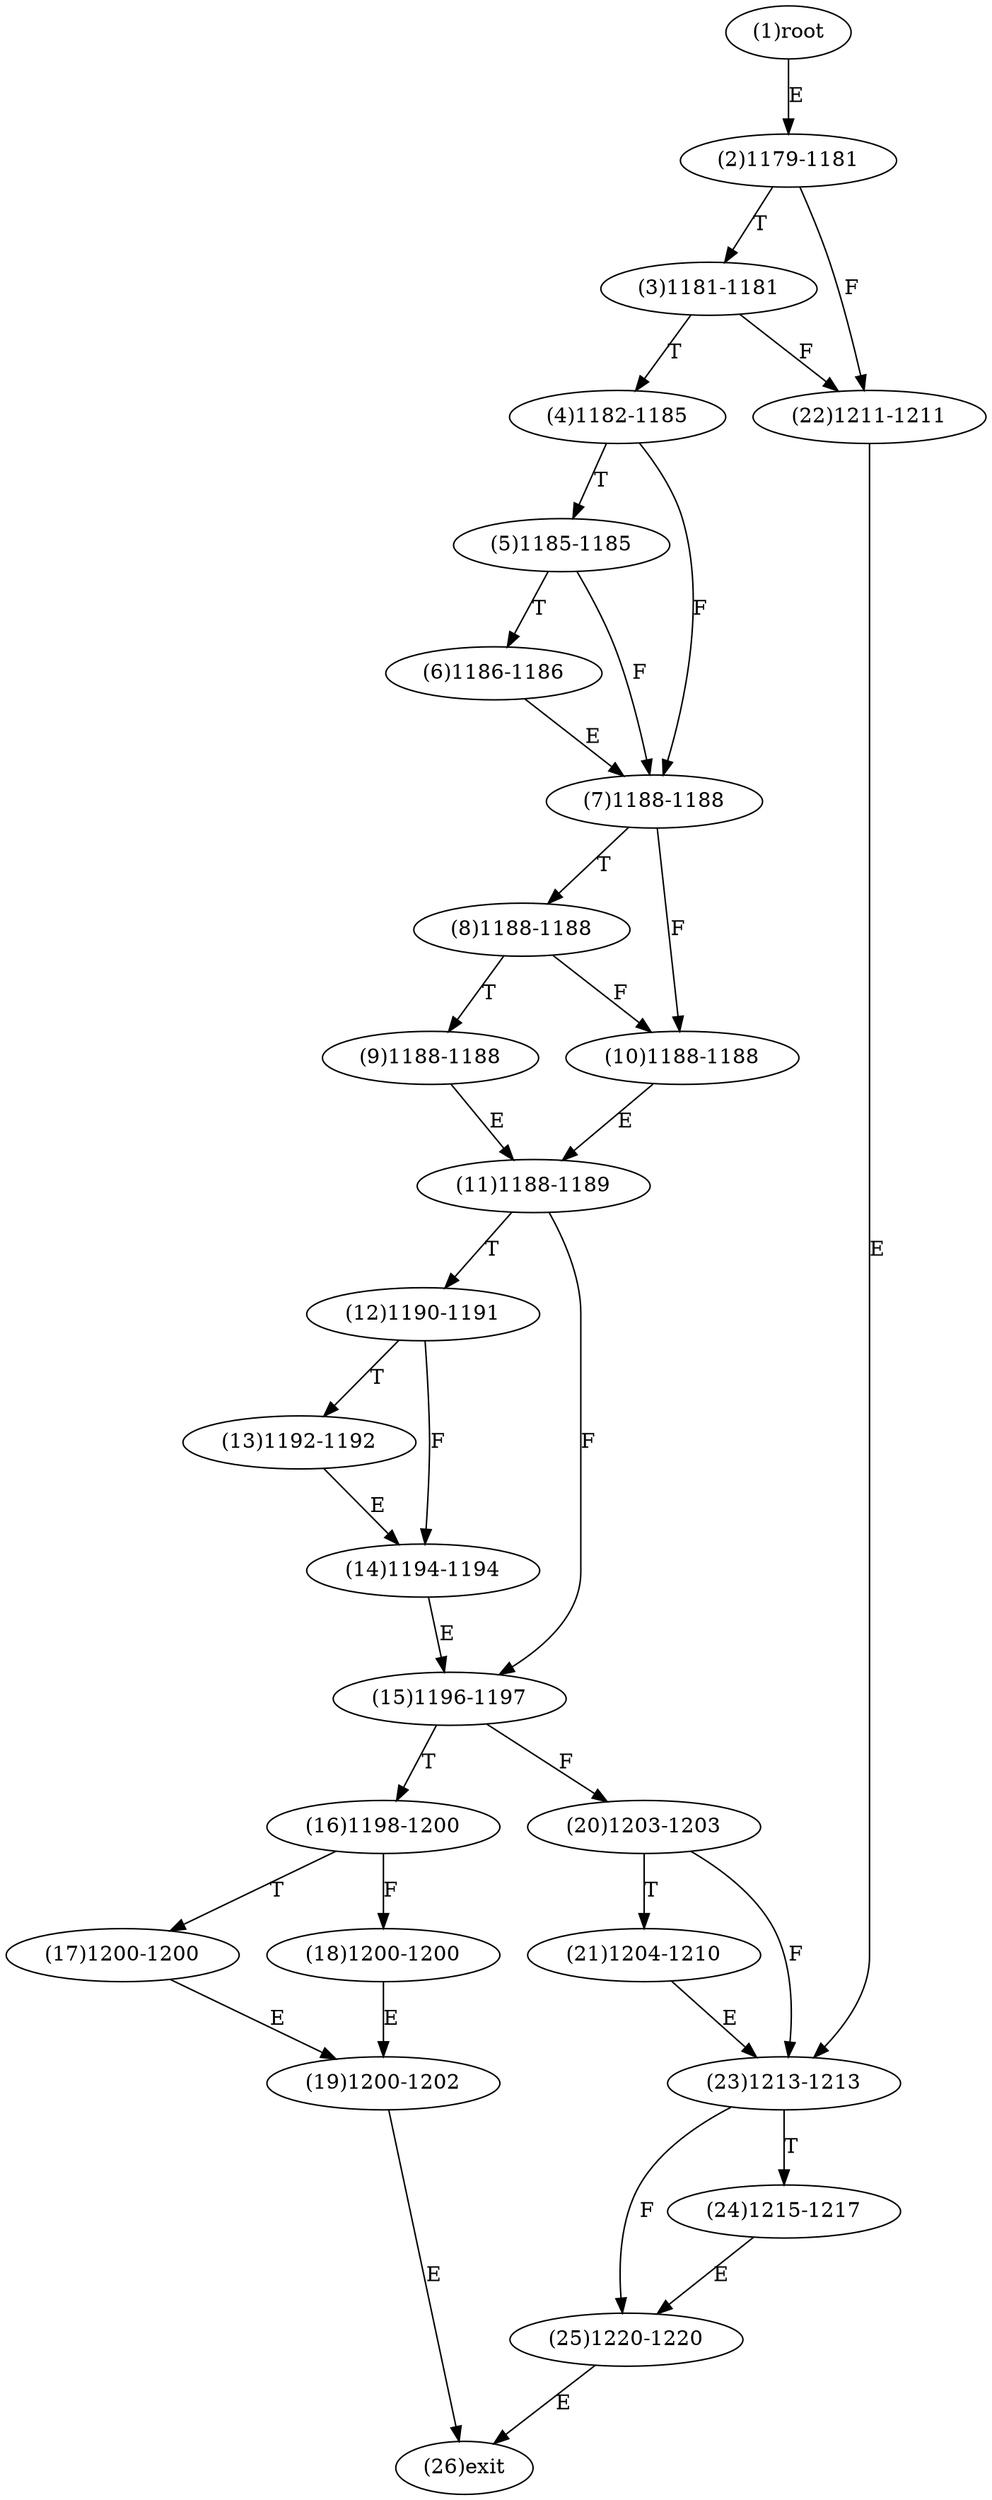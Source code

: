 digraph "" { 
1[ label="(1)root"];
2[ label="(2)1179-1181"];
3[ label="(3)1181-1181"];
4[ label="(4)1182-1185"];
5[ label="(5)1185-1185"];
6[ label="(6)1186-1186"];
7[ label="(7)1188-1188"];
8[ label="(8)1188-1188"];
9[ label="(9)1188-1188"];
10[ label="(10)1188-1188"];
11[ label="(11)1188-1189"];
12[ label="(12)1190-1191"];
13[ label="(13)1192-1192"];
14[ label="(14)1194-1194"];
15[ label="(15)1196-1197"];
17[ label="(17)1200-1200"];
16[ label="(16)1198-1200"];
19[ label="(19)1200-1202"];
18[ label="(18)1200-1200"];
21[ label="(21)1204-1210"];
20[ label="(20)1203-1203"];
23[ label="(23)1213-1213"];
22[ label="(22)1211-1211"];
25[ label="(25)1220-1220"];
24[ label="(24)1215-1217"];
26[ label="(26)exit"];
1->2[ label="E"];
2->22[ label="F"];
2->3[ label="T"];
3->22[ label="F"];
3->4[ label="T"];
4->7[ label="F"];
4->5[ label="T"];
5->7[ label="F"];
5->6[ label="T"];
6->7[ label="E"];
7->10[ label="F"];
7->8[ label="T"];
8->10[ label="F"];
8->9[ label="T"];
9->11[ label="E"];
10->11[ label="E"];
11->15[ label="F"];
11->12[ label="T"];
12->14[ label="F"];
12->13[ label="T"];
13->14[ label="E"];
14->15[ label="E"];
15->20[ label="F"];
15->16[ label="T"];
16->18[ label="F"];
16->17[ label="T"];
17->19[ label="E"];
18->19[ label="E"];
19->26[ label="E"];
20->23[ label="F"];
20->21[ label="T"];
21->23[ label="E"];
22->23[ label="E"];
23->25[ label="F"];
23->24[ label="T"];
24->25[ label="E"];
25->26[ label="E"];
}